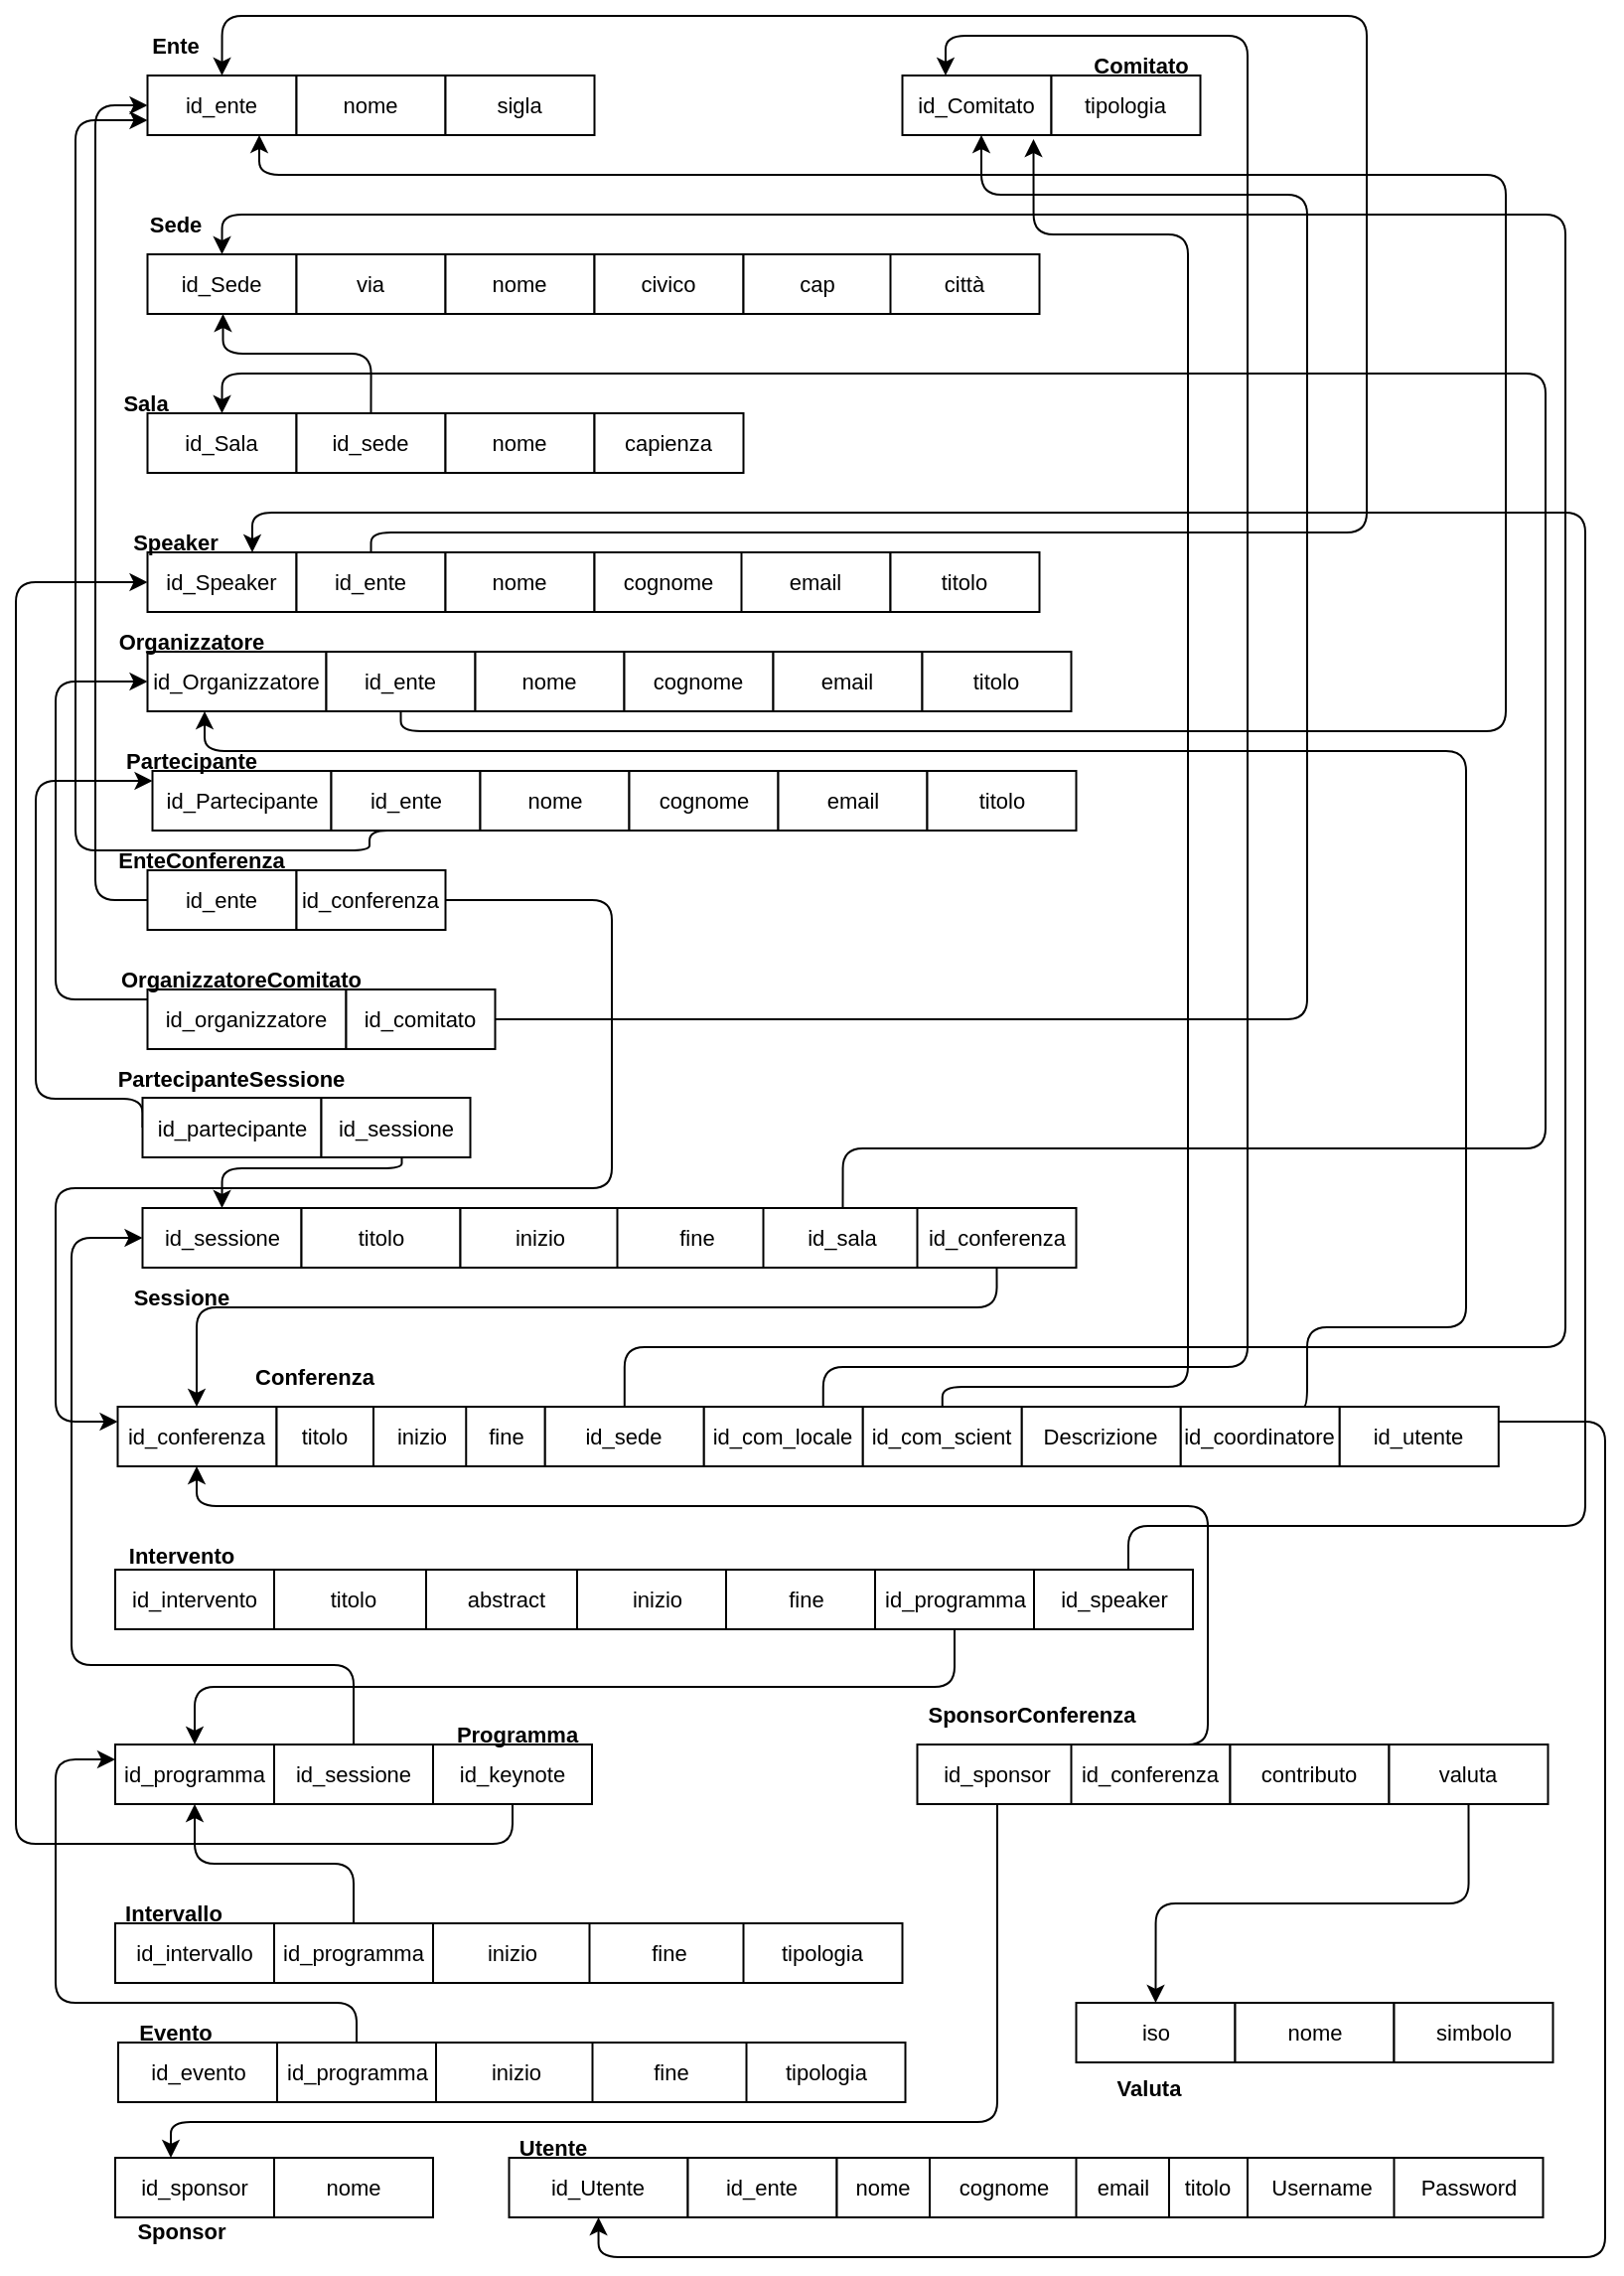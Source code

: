 <mxfile version="21.5.1" type="device">
  <diagram name="Pagina-1" id="kgCCzTty0uymzS41KK8D">
    <mxGraphModel dx="1434" dy="839" grid="1" gridSize="10" guides="1" tooltips="1" connect="1" arrows="1" fold="1" page="1" pageScale="1" pageWidth="827" pageHeight="1169" math="0" shadow="0">
      <root>
        <mxCell id="0" />
        <mxCell id="1" parent="0" />
        <mxCell id="GEkYPQV-Va8UD-Q5qv2L-36" style="edgeStyle=orthogonalEdgeStyle;rounded=1;orthogonalLoop=1;jettySize=auto;html=1;exitX=0;exitY=0.5;exitDx=0;exitDy=0;entryX=0;entryY=0.5;entryDx=0;entryDy=0;fontFamily=Helvetica;fontSize=11;fontColor=default;shadow=0;" parent="1" source="GEkYPQV-Va8UD-Q5qv2L-1" target="GEkYPQV-Va8UD-Q5qv2L-33" edge="1">
          <mxGeometry relative="1" as="geometry">
            <Array as="points">
              <mxPoint x="50" y="455" />
              <mxPoint x="50" y="55" />
            </Array>
          </mxGeometry>
        </mxCell>
        <mxCell id="GEkYPQV-Va8UD-Q5qv2L-1" value="id_ente" style="rounded=0;whiteSpace=wrap;html=1;fontSize=11;aspect=fixed;shadow=0;" parent="1" vertex="1">
          <mxGeometry x="76.25" y="440" width="75" height="30" as="geometry" />
        </mxCell>
        <mxCell id="GEkYPQV-Va8UD-Q5qv2L-133" style="edgeStyle=orthogonalEdgeStyle;rounded=1;orthogonalLoop=1;jettySize=auto;html=1;exitX=1;exitY=0.5;exitDx=0;exitDy=0;entryX=0;entryY=0.25;entryDx=0;entryDy=0;fontFamily=Helvetica;fontSize=11;fontColor=default;shadow=0;" parent="1" source="GEkYPQV-Va8UD-Q5qv2L-2" target="GEkYPQV-Va8UD-Q5qv2L-68" edge="1">
          <mxGeometry relative="1" as="geometry">
            <Array as="points">
              <mxPoint x="310" y="455" />
              <mxPoint x="310" y="600" />
              <mxPoint x="30" y="600" />
              <mxPoint x="30" y="718" />
            </Array>
          </mxGeometry>
        </mxCell>
        <mxCell id="GEkYPQV-Va8UD-Q5qv2L-2" value="id_conferenza" style="rounded=0;whiteSpace=wrap;html=1;fontSize=11;aspect=fixed;shadow=0;" parent="1" vertex="1">
          <mxGeometry x="151.25" y="440" width="75" height="30" as="geometry" />
        </mxCell>
        <mxCell id="GEkYPQV-Va8UD-Q5qv2L-37" style="edgeStyle=orthogonalEdgeStyle;rounded=1;orthogonalLoop=1;jettySize=auto;html=1;entryX=0;entryY=0.5;entryDx=0;entryDy=0;fontFamily=Helvetica;fontSize=11;fontColor=default;shadow=0;" parent="1" source="GEkYPQV-Va8UD-Q5qv2L-3" target="GEkYPQV-Va8UD-Q5qv2L-19" edge="1">
          <mxGeometry relative="1" as="geometry">
            <Array as="points">
              <mxPoint x="30" y="505" />
              <mxPoint x="30" y="345" />
            </Array>
          </mxGeometry>
        </mxCell>
        <mxCell id="GEkYPQV-Va8UD-Q5qv2L-3" value="id_organizzatore" style="whiteSpace=wrap;html=1;fontSize=11;shadow=0;" parent="1" vertex="1">
          <mxGeometry x="76.25" y="500" width="100" height="30" as="geometry" />
        </mxCell>
        <mxCell id="GEkYPQV-Va8UD-Q5qv2L-67" style="edgeStyle=orthogonalEdgeStyle;rounded=1;orthogonalLoop=1;jettySize=auto;html=1;exitX=1;exitY=0.5;exitDx=0;exitDy=0;fontFamily=Helvetica;fontSize=11;fontColor=default;shadow=0;" parent="1" source="GEkYPQV-Va8UD-Q5qv2L-5" target="GEkYPQV-Va8UD-Q5qv2L-64" edge="1">
          <mxGeometry relative="1" as="geometry">
            <Array as="points">
              <mxPoint x="660" y="515" />
              <mxPoint x="660" y="100" />
              <mxPoint x="496" y="100" />
            </Array>
          </mxGeometry>
        </mxCell>
        <mxCell id="GEkYPQV-Va8UD-Q5qv2L-5" value="id_comitato" style="whiteSpace=wrap;html=1;fontSize=11;aspect=fixed;shadow=0;" parent="1" vertex="1">
          <mxGeometry x="176.25" y="500" width="75" height="30" as="geometry" />
        </mxCell>
        <mxCell id="GEkYPQV-Va8UD-Q5qv2L-38" style="edgeStyle=orthogonalEdgeStyle;rounded=1;orthogonalLoop=1;jettySize=auto;html=1;exitX=0;exitY=0.5;exitDx=0;exitDy=0;fontFamily=Helvetica;fontSize=11;fontColor=default;shadow=0;" parent="1" source="GEkYPQV-Va8UD-Q5qv2L-6" target="GEkYPQV-Va8UD-Q5qv2L-26" edge="1">
          <mxGeometry relative="1" as="geometry">
            <Array as="points">
              <mxPoint x="20" y="555" />
              <mxPoint x="20" y="395" />
            </Array>
          </mxGeometry>
        </mxCell>
        <mxCell id="GEkYPQV-Va8UD-Q5qv2L-6" value="id_partecipante" style="rounded=0;whiteSpace=wrap;html=1;fontSize=11;shadow=0;" parent="1" vertex="1">
          <mxGeometry x="73.75" y="554.5" width="90" height="30" as="geometry" />
        </mxCell>
        <mxCell id="GEkYPQV-Va8UD-Q5qv2L-63" style="edgeStyle=orthogonalEdgeStyle;rounded=1;orthogonalLoop=1;jettySize=auto;html=1;exitX=0.5;exitY=1;exitDx=0;exitDy=0;entryX=0.5;entryY=0;entryDx=0;entryDy=0;fontFamily=Helvetica;fontSize=11;fontColor=default;shadow=0;" parent="1" source="GEkYPQV-Va8UD-Q5qv2L-7" target="GEkYPQV-Va8UD-Q5qv2L-40" edge="1">
          <mxGeometry relative="1" as="geometry">
            <Array as="points">
              <mxPoint x="201.25" y="580" />
              <mxPoint x="204.25" y="580" />
              <mxPoint x="204.25" y="590" />
              <mxPoint x="114.25" y="590" />
            </Array>
          </mxGeometry>
        </mxCell>
        <mxCell id="GEkYPQV-Va8UD-Q5qv2L-7" value="id_sessione" style="whiteSpace=wrap;html=1;fontSize=11;aspect=fixed;shadow=0;" parent="1" vertex="1">
          <mxGeometry x="163.75" y="554.5" width="75" height="30" as="geometry" />
        </mxCell>
        <mxCell id="GEkYPQV-Va8UD-Q5qv2L-9" value="id_Sala" style="rounded=0;whiteSpace=wrap;html=1;fontSize=11;aspect=fixed;shadow=0;" parent="1" vertex="1">
          <mxGeometry x="76.25" y="210" width="75" height="30" as="geometry" />
        </mxCell>
        <mxCell id="GEkYPQV-Va8UD-Q5qv2L-53" style="edgeStyle=orthogonalEdgeStyle;rounded=1;orthogonalLoop=1;jettySize=auto;html=1;exitX=0.5;exitY=0;exitDx=0;exitDy=0;fontFamily=Helvetica;fontSize=11;fontColor=default;shadow=0;" parent="1" source="GEkYPQV-Va8UD-Q5qv2L-10" target="GEkYPQV-Va8UD-Q5qv2L-47" edge="1">
          <mxGeometry relative="1" as="geometry">
            <Array as="points">
              <mxPoint x="189.25" y="180" />
              <mxPoint x="114.25" y="180" />
            </Array>
          </mxGeometry>
        </mxCell>
        <mxCell id="GEkYPQV-Va8UD-Q5qv2L-10" value="id_sede" style="rounded=0;whiteSpace=wrap;html=1;fontSize=11;aspect=fixed;shadow=0;" parent="1" vertex="1">
          <mxGeometry x="151.25" y="210" width="75" height="30" as="geometry" />
        </mxCell>
        <mxCell id="GEkYPQV-Va8UD-Q5qv2L-11" value="nome" style="rounded=0;whiteSpace=wrap;html=1;fontSize=11;aspect=fixed;shadow=0;" parent="1" vertex="1">
          <mxGeometry x="226.25" y="210" width="75" height="30" as="geometry" />
        </mxCell>
        <mxCell id="GEkYPQV-Va8UD-Q5qv2L-12" value="capienza" style="rounded=0;whiteSpace=wrap;html=1;fontSize=11;aspect=fixed;shadow=0;" parent="1" vertex="1">
          <mxGeometry x="301.25" y="210" width="75" height="30" as="geometry" />
        </mxCell>
        <mxCell id="GEkYPQV-Va8UD-Q5qv2L-13" value="id_Speaker" style="rounded=0;whiteSpace=wrap;html=1;fontSize=11;aspect=fixed;shadow=0;" parent="1" vertex="1">
          <mxGeometry x="76.25" y="280" width="75" height="30" as="geometry" />
        </mxCell>
        <mxCell id="GEkYPQV-Va8UD-Q5qv2L-94" style="edgeStyle=orthogonalEdgeStyle;rounded=1;orthogonalLoop=1;jettySize=auto;html=1;exitX=0.5;exitY=0;exitDx=0;exitDy=0;entryX=0.5;entryY=0;entryDx=0;entryDy=0;fontFamily=Helvetica;fontSize=11;fontColor=default;shadow=0;" parent="1" source="GEkYPQV-Va8UD-Q5qv2L-14" target="GEkYPQV-Va8UD-Q5qv2L-33" edge="1">
          <mxGeometry relative="1" as="geometry">
            <Array as="points">
              <mxPoint x="189" y="270" />
              <mxPoint x="690" y="270" />
              <mxPoint x="690" y="10" />
              <mxPoint x="114" y="10" />
            </Array>
          </mxGeometry>
        </mxCell>
        <mxCell id="GEkYPQV-Va8UD-Q5qv2L-14" value="id_ente" style="rounded=0;whiteSpace=wrap;html=1;fontSize=11;aspect=fixed;shadow=0;" parent="1" vertex="1">
          <mxGeometry x="151.25" y="280" width="75" height="30" as="geometry" />
        </mxCell>
        <mxCell id="GEkYPQV-Va8UD-Q5qv2L-15" value="nome" style="rounded=0;whiteSpace=wrap;html=1;fontSize=11;aspect=fixed;shadow=0;" parent="1" vertex="1">
          <mxGeometry x="226.25" y="280" width="75" height="30" as="geometry" />
        </mxCell>
        <mxCell id="GEkYPQV-Va8UD-Q5qv2L-16" value="cognome" style="rounded=0;whiteSpace=wrap;html=1;fontSize=11;aspect=fixed;shadow=0;" parent="1" vertex="1">
          <mxGeometry x="301.25" y="280" width="75" height="30" as="geometry" />
        </mxCell>
        <mxCell id="GEkYPQV-Va8UD-Q5qv2L-17" value="email" style="rounded=0;whiteSpace=wrap;html=1;fontSize=11;aspect=fixed;shadow=0;" parent="1" vertex="1">
          <mxGeometry x="375.25" y="280" width="75" height="30" as="geometry" />
        </mxCell>
        <mxCell id="GEkYPQV-Va8UD-Q5qv2L-18" value="titolo" style="rounded=0;whiteSpace=wrap;html=1;fontSize=11;aspect=fixed;shadow=0;" parent="1" vertex="1">
          <mxGeometry x="450.25" y="280" width="75" height="30" as="geometry" />
        </mxCell>
        <mxCell id="GEkYPQV-Va8UD-Q5qv2L-19" value="id_Organizzatore" style="rounded=0;whiteSpace=wrap;html=1;fontSize=11;shadow=0;" parent="1" vertex="1">
          <mxGeometry x="76.25" y="330" width="90" height="30" as="geometry" />
        </mxCell>
        <mxCell id="GEkYPQV-Va8UD-Q5qv2L-95" style="edgeStyle=orthogonalEdgeStyle;rounded=1;orthogonalLoop=1;jettySize=auto;html=1;exitX=0.5;exitY=1;exitDx=0;exitDy=0;entryX=0.75;entryY=1;entryDx=0;entryDy=0;fontFamily=Helvetica;fontSize=11;fontColor=default;shadow=0;" parent="1" source="GEkYPQV-Va8UD-Q5qv2L-20" target="GEkYPQV-Va8UD-Q5qv2L-33" edge="1">
          <mxGeometry relative="1" as="geometry">
            <Array as="points">
              <mxPoint x="204" y="370" />
              <mxPoint x="760" y="370" />
              <mxPoint x="760" y="90" />
              <mxPoint x="133" y="90" />
            </Array>
          </mxGeometry>
        </mxCell>
        <mxCell id="GEkYPQV-Va8UD-Q5qv2L-20" value="id_ente" style="rounded=0;whiteSpace=wrap;html=1;fontSize=11;aspect=fixed;shadow=0;" parent="1" vertex="1">
          <mxGeometry x="166.25" y="330" width="75" height="30" as="geometry" />
        </mxCell>
        <mxCell id="GEkYPQV-Va8UD-Q5qv2L-21" value="nome" style="rounded=0;whiteSpace=wrap;html=1;fontSize=11;aspect=fixed;shadow=0;" parent="1" vertex="1">
          <mxGeometry x="241.25" y="330" width="75" height="30" as="geometry" />
        </mxCell>
        <mxCell id="GEkYPQV-Va8UD-Q5qv2L-22" value="cognome" style="rounded=0;whiteSpace=wrap;html=1;fontSize=11;aspect=fixed;shadow=0;" parent="1" vertex="1">
          <mxGeometry x="316.25" y="330" width="75" height="30" as="geometry" />
        </mxCell>
        <mxCell id="GEkYPQV-Va8UD-Q5qv2L-23" value="email" style="rounded=0;whiteSpace=wrap;html=1;fontSize=11;aspect=fixed;shadow=0;" parent="1" vertex="1">
          <mxGeometry x="391.25" y="330" width="75" height="30" as="geometry" />
        </mxCell>
        <mxCell id="GEkYPQV-Va8UD-Q5qv2L-24" value="titolo" style="rounded=0;whiteSpace=wrap;html=1;fontSize=11;aspect=fixed;shadow=0;" parent="1" vertex="1">
          <mxGeometry x="466.25" y="330" width="75" height="30" as="geometry" />
        </mxCell>
        <mxCell id="GEkYPQV-Va8UD-Q5qv2L-26" value="id_Partecipante" style="rounded=0;whiteSpace=wrap;html=1;fontSize=11;shadow=0;" parent="1" vertex="1">
          <mxGeometry x="78.75" y="390" width="90" height="30" as="geometry" />
        </mxCell>
        <mxCell id="GEkYPQV-Va8UD-Q5qv2L-96" style="edgeStyle=orthogonalEdgeStyle;rounded=1;orthogonalLoop=1;jettySize=auto;html=1;exitX=0.5;exitY=1;exitDx=0;exitDy=0;entryX=0;entryY=0.75;entryDx=0;entryDy=0;fontFamily=Helvetica;fontSize=11;fontColor=default;shadow=0;" parent="1" source="GEkYPQV-Va8UD-Q5qv2L-27" target="GEkYPQV-Va8UD-Q5qv2L-33" edge="1">
          <mxGeometry relative="1" as="geometry">
            <Array as="points">
              <mxPoint x="188" y="420" />
              <mxPoint x="188" y="430" />
              <mxPoint x="40" y="430" />
              <mxPoint x="40" y="63" />
            </Array>
          </mxGeometry>
        </mxCell>
        <mxCell id="GEkYPQV-Va8UD-Q5qv2L-27" value="id_ente" style="rounded=0;whiteSpace=wrap;html=1;fontSize=11;aspect=fixed;shadow=0;" parent="1" vertex="1">
          <mxGeometry x="168.75" y="390" width="75" height="30" as="geometry" />
        </mxCell>
        <mxCell id="GEkYPQV-Va8UD-Q5qv2L-28" value="nome" style="rounded=0;whiteSpace=wrap;html=1;fontSize=11;aspect=fixed;shadow=0;" parent="1" vertex="1">
          <mxGeometry x="243.75" y="390" width="75" height="30" as="geometry" />
        </mxCell>
        <mxCell id="GEkYPQV-Va8UD-Q5qv2L-29" value="cognome" style="rounded=0;whiteSpace=wrap;html=1;fontSize=11;aspect=fixed;shadow=0;" parent="1" vertex="1">
          <mxGeometry x="318.75" y="390" width="75" height="30" as="geometry" />
        </mxCell>
        <mxCell id="GEkYPQV-Va8UD-Q5qv2L-30" value="email" style="rounded=0;whiteSpace=wrap;html=1;fontSize=11;aspect=fixed;shadow=0;" parent="1" vertex="1">
          <mxGeometry x="393.75" y="390" width="75" height="30" as="geometry" />
        </mxCell>
        <mxCell id="GEkYPQV-Va8UD-Q5qv2L-31" value="titolo" style="rounded=0;whiteSpace=wrap;html=1;fontSize=11;aspect=fixed;shadow=0;" parent="1" vertex="1">
          <mxGeometry x="468.75" y="390" width="75" height="30" as="geometry" />
        </mxCell>
        <mxCell id="GEkYPQV-Va8UD-Q5qv2L-33" value="id_ente" style="rounded=0;whiteSpace=wrap;html=1;fontSize=11;aspect=fixed;shadow=0;" parent="1" vertex="1">
          <mxGeometry x="76.25" y="40" width="75" height="30" as="geometry" />
        </mxCell>
        <mxCell id="GEkYPQV-Va8UD-Q5qv2L-34" value="nome" style="rounded=0;whiteSpace=wrap;html=1;fontSize=11;aspect=fixed;shadow=0;" parent="1" vertex="1">
          <mxGeometry x="151.25" y="40" width="75" height="30" as="geometry" />
        </mxCell>
        <mxCell id="GEkYPQV-Va8UD-Q5qv2L-35" value="sigla" style="rounded=0;whiteSpace=wrap;html=1;fontSize=11;aspect=fixed;shadow=0;" parent="1" vertex="1">
          <mxGeometry x="226.25" y="40" width="75" height="30" as="geometry" />
        </mxCell>
        <mxCell id="GEkYPQV-Va8UD-Q5qv2L-40" value="id_sessione" style="rounded=0;whiteSpace=wrap;html=1;strokeColor=default;fontFamily=Helvetica;fontSize=11;fontColor=default;fillColor=default;shadow=0;" parent="1" vertex="1">
          <mxGeometry x="73.75" y="610" width="80" height="30" as="geometry" />
        </mxCell>
        <mxCell id="GEkYPQV-Va8UD-Q5qv2L-41" value="titolo" style="rounded=0;whiteSpace=wrap;html=1;strokeColor=default;fontFamily=Helvetica;fontSize=11;fontColor=default;fillColor=default;shadow=0;" parent="1" vertex="1">
          <mxGeometry x="153.75" y="610" width="80" height="30" as="geometry" />
        </mxCell>
        <mxCell id="GEkYPQV-Va8UD-Q5qv2L-42" value="inizio" style="rounded=0;whiteSpace=wrap;html=1;strokeColor=default;fontFamily=Helvetica;fontSize=11;fontColor=default;fillColor=default;shadow=0;" parent="1" vertex="1">
          <mxGeometry x="233.75" y="610" width="80" height="30" as="geometry" />
        </mxCell>
        <mxCell id="GEkYPQV-Va8UD-Q5qv2L-43" value="fine" style="rounded=0;whiteSpace=wrap;html=1;strokeColor=default;fontFamily=Helvetica;fontSize=11;fontColor=default;fillColor=default;shadow=0;" parent="1" vertex="1">
          <mxGeometry x="312.75" y="610" width="80" height="30" as="geometry" />
        </mxCell>
        <mxCell id="GEkYPQV-Va8UD-Q5qv2L-45" style="edgeStyle=orthogonalEdgeStyle;rounded=1;orthogonalLoop=1;jettySize=auto;html=1;exitX=0.5;exitY=0;exitDx=0;exitDy=0;entryX=0.5;entryY=0;entryDx=0;entryDy=0;fontFamily=Helvetica;fontSize=11;fontColor=default;shadow=0;" parent="1" source="GEkYPQV-Va8UD-Q5qv2L-44" target="GEkYPQV-Va8UD-Q5qv2L-9" edge="1">
          <mxGeometry relative="1" as="geometry">
            <Array as="points">
              <mxPoint x="426" y="580" />
              <mxPoint x="780" y="580" />
              <mxPoint x="780" y="190" />
              <mxPoint x="114" y="190" />
            </Array>
          </mxGeometry>
        </mxCell>
        <mxCell id="GEkYPQV-Va8UD-Q5qv2L-44" value="id_sala" style="rounded=0;whiteSpace=wrap;html=1;strokeColor=default;fontFamily=Helvetica;fontSize=11;fontColor=default;fillColor=default;shadow=0;" parent="1" vertex="1">
          <mxGeometry x="386.25" y="610" width="80" height="30" as="geometry" />
        </mxCell>
        <mxCell id="GEkYPQV-Va8UD-Q5qv2L-75" style="edgeStyle=orthogonalEdgeStyle;rounded=1;orthogonalLoop=1;jettySize=auto;html=1;exitX=0.5;exitY=1;exitDx=0;exitDy=0;fontFamily=Helvetica;fontSize=11;fontColor=default;shadow=0;" parent="1" source="GEkYPQV-Va8UD-Q5qv2L-46" target="GEkYPQV-Va8UD-Q5qv2L-68" edge="1">
          <mxGeometry relative="1" as="geometry">
            <Array as="points">
              <mxPoint x="504" y="660" />
              <mxPoint x="101" y="660" />
            </Array>
          </mxGeometry>
        </mxCell>
        <mxCell id="GEkYPQV-Va8UD-Q5qv2L-46" value="id_conferenza" style="rounded=0;whiteSpace=wrap;html=1;strokeColor=default;fontFamily=Helvetica;fontSize=11;fontColor=default;fillColor=default;shadow=0;" parent="1" vertex="1">
          <mxGeometry x="463.75" y="610" width="80" height="30" as="geometry" />
        </mxCell>
        <mxCell id="GEkYPQV-Va8UD-Q5qv2L-47" value="id_Sede" style="rounded=0;whiteSpace=wrap;html=1;fontSize=11;aspect=fixed;shadow=0;" parent="1" vertex="1">
          <mxGeometry x="76.25" y="130" width="75" height="30" as="geometry" />
        </mxCell>
        <mxCell id="GEkYPQV-Va8UD-Q5qv2L-48" value="via" style="rounded=0;whiteSpace=wrap;html=1;fontSize=11;aspect=fixed;shadow=0;" parent="1" vertex="1">
          <mxGeometry x="151.25" y="130" width="75" height="30" as="geometry" />
        </mxCell>
        <mxCell id="GEkYPQV-Va8UD-Q5qv2L-49" value="nome" style="rounded=0;whiteSpace=wrap;html=1;fontSize=11;aspect=fixed;shadow=0;" parent="1" vertex="1">
          <mxGeometry x="226.25" y="130" width="75" height="30" as="geometry" />
        </mxCell>
        <mxCell id="GEkYPQV-Va8UD-Q5qv2L-50" value="civico" style="rounded=0;whiteSpace=wrap;html=1;fontSize=11;aspect=fixed;shadow=0;" parent="1" vertex="1">
          <mxGeometry x="301.25" y="130" width="75" height="30" as="geometry" />
        </mxCell>
        <mxCell id="GEkYPQV-Va8UD-Q5qv2L-51" value="cap" style="rounded=0;whiteSpace=wrap;html=1;fontSize=11;aspect=fixed;shadow=0;" parent="1" vertex="1">
          <mxGeometry x="376.25" y="130" width="75" height="30" as="geometry" />
        </mxCell>
        <mxCell id="GEkYPQV-Va8UD-Q5qv2L-52" value="città" style="rounded=0;whiteSpace=wrap;html=1;fontSize=11;aspect=fixed;shadow=0;" parent="1" vertex="1">
          <mxGeometry x="450.25" y="130" width="75" height="30" as="geometry" />
        </mxCell>
        <mxCell id="GEkYPQV-Va8UD-Q5qv2L-54" value="Ente" style="text;html=1;align=center;verticalAlign=middle;resizable=0;points=[];autosize=1;strokeColor=none;fillColor=none;fontSize=11;fontFamily=Helvetica;fontColor=default;fontStyle=1;shadow=0;" parent="1" vertex="1">
          <mxGeometry x="65" y="10" width="50" height="30" as="geometry" />
        </mxCell>
        <mxCell id="GEkYPQV-Va8UD-Q5qv2L-55" value="Sede" style="text;html=1;align=center;verticalAlign=middle;resizable=0;points=[];autosize=1;strokeColor=none;fillColor=none;fontSize=11;fontFamily=Helvetica;fontColor=default;fontStyle=1;shadow=0;" parent="1" vertex="1">
          <mxGeometry x="65" y="100" width="50" height="30" as="geometry" />
        </mxCell>
        <mxCell id="GEkYPQV-Va8UD-Q5qv2L-56" value="Sala" style="text;html=1;align=center;verticalAlign=middle;resizable=0;points=[];autosize=1;strokeColor=none;fillColor=none;fontSize=11;fontFamily=Helvetica;fontColor=default;fontStyle=1;shadow=0;" parent="1" vertex="1">
          <mxGeometry x="50" y="190" width="50" height="30" as="geometry" />
        </mxCell>
        <mxCell id="GEkYPQV-Va8UD-Q5qv2L-57" value="Speaker" style="text;html=1;align=center;verticalAlign=middle;resizable=0;points=[];autosize=1;strokeColor=none;fillColor=none;fontSize=11;fontFamily=Helvetica;fontColor=default;fontStyle=1;shadow=0;" parent="1" vertex="1">
          <mxGeometry x="55" y="260" width="70" height="30" as="geometry" />
        </mxCell>
        <mxCell id="GEkYPQV-Va8UD-Q5qv2L-58" value="Organizzatore" style="text;html=1;align=center;verticalAlign=middle;resizable=0;points=[];autosize=1;strokeColor=none;fillColor=none;fontSize=11;fontFamily=Helvetica;fontColor=default;fontStyle=1;shadow=0;" parent="1" vertex="1">
          <mxGeometry x="47.5" y="310" width="100" height="30" as="geometry" />
        </mxCell>
        <mxCell id="GEkYPQV-Va8UD-Q5qv2L-59" value="Partecipante" style="text;html=1;align=center;verticalAlign=middle;resizable=0;points=[];autosize=1;strokeColor=none;fillColor=none;fontSize=11;fontFamily=Helvetica;fontColor=default;fontStyle=1;shadow=0;" parent="1" vertex="1">
          <mxGeometry x="52.5" y="370" width="90" height="30" as="geometry" />
        </mxCell>
        <mxCell id="GEkYPQV-Va8UD-Q5qv2L-60" value="EnteConferenza" style="text;html=1;align=center;verticalAlign=middle;resizable=0;points=[];autosize=1;strokeColor=none;fillColor=none;fontSize=11;fontFamily=Helvetica;fontColor=default;fontStyle=1;shadow=0;" parent="1" vertex="1">
          <mxGeometry x="47.5" y="420" width="110" height="30" as="geometry" />
        </mxCell>
        <mxCell id="GEkYPQV-Va8UD-Q5qv2L-61" value="OrganizzatoreComitato" style="text;html=1;align=center;verticalAlign=middle;resizable=0;points=[];autosize=1;strokeColor=none;fillColor=none;fontSize=11;fontFamily=Helvetica;fontColor=default;fontStyle=1;shadow=0;" parent="1" vertex="1">
          <mxGeometry x="52.5" y="480" width="140" height="30" as="geometry" />
        </mxCell>
        <mxCell id="GEkYPQV-Va8UD-Q5qv2L-62" value="PartecipanteSessione" style="text;html=1;align=center;verticalAlign=middle;resizable=0;points=[];autosize=1;strokeColor=none;fillColor=none;fontSize=11;fontFamily=Helvetica;fontColor=default;fontStyle=1;shadow=0;" parent="1" vertex="1">
          <mxGeometry x="47.5" y="530" width="140" height="30" as="geometry" />
        </mxCell>
        <mxCell id="GEkYPQV-Va8UD-Q5qv2L-64" value="id_Comitato" style="rounded=0;whiteSpace=wrap;html=1;fontSize=11;aspect=fixed;shadow=0;" parent="1" vertex="1">
          <mxGeometry x="456.25" y="40" width="75" height="30" as="geometry" />
        </mxCell>
        <mxCell id="GEkYPQV-Va8UD-Q5qv2L-65" value="tipologia" style="rounded=0;whiteSpace=wrap;html=1;fontSize=11;aspect=fixed;shadow=0;" parent="1" vertex="1">
          <mxGeometry x="531.25" y="40" width="75" height="30" as="geometry" />
        </mxCell>
        <mxCell id="GEkYPQV-Va8UD-Q5qv2L-66" value="Comitato" style="text;html=1;align=center;verticalAlign=middle;resizable=0;points=[];autosize=1;strokeColor=none;fillColor=none;fontSize=11;fontFamily=Helvetica;fontColor=default;fontStyle=1;shadow=0;" parent="1" vertex="1">
          <mxGeometry x="541.25" y="20" width="70" height="30" as="geometry" />
        </mxCell>
        <mxCell id="GEkYPQV-Va8UD-Q5qv2L-68" value="id_conferenza" style="rounded=0;whiteSpace=wrap;html=1;strokeColor=default;fontFamily=Helvetica;fontSize=11;fontColor=default;fillColor=default;shadow=0;" parent="1" vertex="1">
          <mxGeometry x="61.25" y="710" width="80" height="30" as="geometry" />
        </mxCell>
        <mxCell id="GEkYPQV-Va8UD-Q5qv2L-69" value="titolo" style="rounded=0;whiteSpace=wrap;html=1;strokeColor=default;fontFamily=Helvetica;fontSize=11;fontColor=default;fillColor=default;shadow=0;" parent="1" vertex="1">
          <mxGeometry x="141.25" y="710" width="48.75" height="30" as="geometry" />
        </mxCell>
        <mxCell id="GEkYPQV-Va8UD-Q5qv2L-70" value="inizio" style="rounded=0;whiteSpace=wrap;html=1;strokeColor=default;fontFamily=Helvetica;fontSize=11;fontColor=default;fillColor=default;shadow=0;" parent="1" vertex="1">
          <mxGeometry x="190" y="710" width="48.75" height="30" as="geometry" />
        </mxCell>
        <mxCell id="GEkYPQV-Va8UD-Q5qv2L-71" value="fine" style="rounded=0;whiteSpace=wrap;html=1;strokeColor=default;fontFamily=Helvetica;fontSize=11;fontColor=default;fillColor=default;shadow=0;" parent="1" vertex="1">
          <mxGeometry x="236.63" y="710" width="39.75" height="30" as="geometry" />
        </mxCell>
        <mxCell id="GEkYPQV-Va8UD-Q5qv2L-76" style="edgeStyle=orthogonalEdgeStyle;orthogonalLoop=1;jettySize=auto;html=1;exitX=0.5;exitY=1;exitDx=0;exitDy=0;entryX=0.5;entryY=0;entryDx=0;entryDy=0;fontFamily=Helvetica;fontSize=11;fontColor=default;shadow=0;rounded=1;" parent="1" source="GEkYPQV-Va8UD-Q5qv2L-72" target="GEkYPQV-Va8UD-Q5qv2L-47" edge="1">
          <mxGeometry relative="1" as="geometry">
            <Array as="points">
              <mxPoint x="316" y="680" />
              <mxPoint x="790" y="680" />
              <mxPoint x="790" y="110" />
              <mxPoint x="114" y="110" />
            </Array>
          </mxGeometry>
        </mxCell>
        <mxCell id="GEkYPQV-Va8UD-Q5qv2L-72" value="id_sede" style="rounded=0;whiteSpace=wrap;html=1;strokeColor=default;fontFamily=Helvetica;fontSize=11;fontColor=default;fillColor=default;shadow=0;" parent="1" vertex="1">
          <mxGeometry x="276.38" y="710" width="80" height="30" as="geometry" />
        </mxCell>
        <mxCell id="GEkYPQV-Va8UD-Q5qv2L-79" style="edgeStyle=orthogonalEdgeStyle;rounded=1;orthogonalLoop=1;jettySize=auto;html=1;exitX=0.75;exitY=0;exitDx=0;exitDy=0;fontFamily=Helvetica;fontSize=11;fontColor=default;shadow=0;" parent="1" source="GEkYPQV-Va8UD-Q5qv2L-73" target="GEkYPQV-Va8UD-Q5qv2L-64" edge="1">
          <mxGeometry relative="1" as="geometry">
            <Array as="points">
              <mxPoint x="416" y="690" />
              <mxPoint x="630" y="690" />
              <mxPoint x="630" y="20" />
              <mxPoint x="478" y="20" />
            </Array>
          </mxGeometry>
        </mxCell>
        <mxCell id="GEkYPQV-Va8UD-Q5qv2L-73" value="id_com_locale" style="rounded=0;whiteSpace=wrap;html=1;strokeColor=default;fontFamily=Helvetica;fontSize=11;fontColor=default;fillColor=default;shadow=0;" parent="1" vertex="1">
          <mxGeometry x="356.38" y="710" width="80" height="30" as="geometry" />
        </mxCell>
        <mxCell id="GEkYPQV-Va8UD-Q5qv2L-77" style="edgeStyle=orthogonalEdgeStyle;rounded=1;orthogonalLoop=1;jettySize=auto;html=1;exitX=0.5;exitY=0;exitDx=0;exitDy=0;entryX=0.88;entryY=1.067;entryDx=0;entryDy=0;entryPerimeter=0;fontFamily=Helvetica;fontSize=11;fontColor=default;shadow=0;" parent="1" source="GEkYPQV-Va8UD-Q5qv2L-74" target="GEkYPQV-Va8UD-Q5qv2L-64" edge="1">
          <mxGeometry relative="1" as="geometry">
            <Array as="points">
              <mxPoint x="476" y="700" />
              <mxPoint x="600" y="700" />
              <mxPoint x="600" y="120" />
              <mxPoint x="522" y="120" />
            </Array>
          </mxGeometry>
        </mxCell>
        <mxCell id="GEkYPQV-Va8UD-Q5qv2L-74" value="id_com_scient" style="rounded=0;whiteSpace=wrap;html=1;strokeColor=default;fontFamily=Helvetica;fontSize=11;fontColor=default;fillColor=default;shadow=0;" parent="1" vertex="1">
          <mxGeometry x="436.38" y="710" width="80" height="30" as="geometry" />
        </mxCell>
        <mxCell id="GEkYPQV-Va8UD-Q5qv2L-80" value="Descrizione" style="rounded=0;whiteSpace=wrap;html=1;strokeColor=default;fontFamily=Helvetica;fontSize=11;fontColor=default;fillColor=default;shadow=0;" parent="1" vertex="1">
          <mxGeometry x="516.38" y="710" width="80" height="30" as="geometry" />
        </mxCell>
        <mxCell id="GEkYPQV-Va8UD-Q5qv2L-83" value="Conferenza" style="text;html=1;align=center;verticalAlign=middle;resizable=0;points=[];autosize=1;strokeColor=none;fillColor=none;fontSize=11;fontFamily=Helvetica;fontColor=default;fontStyle=1;shadow=0;" parent="1" vertex="1">
          <mxGeometry x="120.25" y="680" width="80" height="30" as="geometry" />
        </mxCell>
        <mxCell id="GEkYPQV-Va8UD-Q5qv2L-84" value="Sessione" style="text;html=1;align=center;verticalAlign=middle;resizable=0;points=[];autosize=1;strokeColor=none;fillColor=none;fontSize=11;fontFamily=Helvetica;fontColor=default;fontStyle=1;shadow=0;" parent="1" vertex="1">
          <mxGeometry x="57.5" y="640" width="70" height="30" as="geometry" />
        </mxCell>
        <mxCell id="GEkYPQV-Va8UD-Q5qv2L-85" value="id_intervento" style="rounded=0;whiteSpace=wrap;html=1;strokeColor=default;fontFamily=Helvetica;fontSize=11;fontColor=default;fillColor=default;shadow=0;" parent="1" vertex="1">
          <mxGeometry x="60" y="792" width="80" height="30" as="geometry" />
        </mxCell>
        <mxCell id="GEkYPQV-Va8UD-Q5qv2L-86" value="titolo" style="rounded=0;whiteSpace=wrap;html=1;strokeColor=default;fontFamily=Helvetica;fontSize=11;fontColor=default;fillColor=default;shadow=0;" parent="1" vertex="1">
          <mxGeometry x="140" y="792" width="80" height="30" as="geometry" />
        </mxCell>
        <mxCell id="GEkYPQV-Va8UD-Q5qv2L-87" value="abstract" style="rounded=0;whiteSpace=wrap;html=1;strokeColor=default;fontFamily=Helvetica;fontSize=11;fontColor=default;fillColor=default;shadow=0;" parent="1" vertex="1">
          <mxGeometry x="216.5" y="792" width="80" height="30" as="geometry" />
        </mxCell>
        <mxCell id="GEkYPQV-Va8UD-Q5qv2L-88" value="inizio" style="rounded=0;whiteSpace=wrap;html=1;strokeColor=default;fontFamily=Helvetica;fontSize=11;fontColor=default;fillColor=default;shadow=0;" parent="1" vertex="1">
          <mxGeometry x="292.5" y="792" width="80" height="30" as="geometry" />
        </mxCell>
        <mxCell id="GEkYPQV-Va8UD-Q5qv2L-89" value="fine" style="rounded=0;whiteSpace=wrap;html=1;strokeColor=default;fontFamily=Helvetica;fontSize=11;fontColor=default;fillColor=default;shadow=0;" parent="1" vertex="1">
          <mxGeometry x="367.5" y="792" width="80" height="30" as="geometry" />
        </mxCell>
        <mxCell id="GEkYPQV-Va8UD-Q5qv2L-108" style="edgeStyle=orthogonalEdgeStyle;rounded=1;orthogonalLoop=1;jettySize=auto;html=1;exitX=0.5;exitY=1;exitDx=0;exitDy=0;fontFamily=Helvetica;fontSize=11;fontColor=default;shadow=0;" parent="1" source="GEkYPQV-Va8UD-Q5qv2L-90" target="GEkYPQV-Va8UD-Q5qv2L-100" edge="1">
          <mxGeometry relative="1" as="geometry" />
        </mxCell>
        <mxCell id="GEkYPQV-Va8UD-Q5qv2L-90" value="id_programma" style="rounded=0;whiteSpace=wrap;html=1;strokeColor=default;fontFamily=Helvetica;fontSize=11;fontColor=default;fillColor=default;shadow=0;" parent="1" vertex="1">
          <mxGeometry x="442.5" y="792" width="80" height="30" as="geometry" />
        </mxCell>
        <mxCell id="GEkYPQV-Va8UD-Q5qv2L-93" style="edgeStyle=orthogonalEdgeStyle;orthogonalLoop=1;jettySize=auto;html=1;exitX=1;exitY=0.5;exitDx=0;exitDy=0;fontFamily=Helvetica;fontSize=11;fontColor=default;shadow=0;rounded=1;" parent="1" source="GEkYPQV-Va8UD-Q5qv2L-91" target="GEkYPQV-Va8UD-Q5qv2L-13" edge="1">
          <mxGeometry relative="1" as="geometry">
            <Array as="points">
              <mxPoint x="570" y="807" />
              <mxPoint x="570" y="770" />
              <mxPoint x="800" y="770" />
              <mxPoint x="800" y="260" />
              <mxPoint x="129" y="260" />
            </Array>
          </mxGeometry>
        </mxCell>
        <mxCell id="GEkYPQV-Va8UD-Q5qv2L-91" value="id_speaker" style="rounded=0;whiteSpace=wrap;html=1;strokeColor=default;fontFamily=Helvetica;fontSize=11;fontColor=default;fillColor=default;shadow=0;" parent="1" vertex="1">
          <mxGeometry x="522.5" y="792" width="80" height="30" as="geometry" />
        </mxCell>
        <mxCell id="GEkYPQV-Va8UD-Q5qv2L-92" value="Intervento" style="text;html=1;align=center;verticalAlign=middle;resizable=0;points=[];autosize=1;strokeColor=none;fillColor=none;fontSize=11;fontFamily=Helvetica;fontColor=default;fontStyle=1;shadow=0;" parent="1" vertex="1">
          <mxGeometry x="52.5" y="770" width="80" height="30" as="geometry" />
        </mxCell>
        <mxCell id="GEkYPQV-Va8UD-Q5qv2L-98" style="edgeStyle=orthogonalEdgeStyle;rounded=1;orthogonalLoop=1;jettySize=auto;html=1;exitX=0.75;exitY=0;exitDx=0;exitDy=0;fontFamily=Helvetica;fontSize=11;fontColor=default;shadow=0;" parent="1" source="GEkYPQV-Va8UD-Q5qv2L-97" target="GEkYPQV-Va8UD-Q5qv2L-19" edge="1">
          <mxGeometry relative="1" as="geometry">
            <Array as="points">
              <mxPoint x="660" y="710" />
              <mxPoint x="660" y="670" />
              <mxPoint x="740" y="670" />
              <mxPoint x="740" y="380" />
              <mxPoint x="105" y="380" />
            </Array>
          </mxGeometry>
        </mxCell>
        <mxCell id="GEkYPQV-Va8UD-Q5qv2L-97" value="id_coordinatore" style="rounded=0;whiteSpace=wrap;html=1;strokeColor=default;fontFamily=Helvetica;fontSize=11;fontColor=default;fillColor=default;shadow=0;" parent="1" vertex="1">
          <mxGeometry x="596.38" y="710" width="80" height="30" as="geometry" />
        </mxCell>
        <mxCell id="GEkYPQV-Va8UD-Q5qv2L-100" value="id_programma" style="rounded=0;whiteSpace=wrap;html=1;strokeColor=default;fontFamily=Helvetica;fontSize=11;fontColor=default;fillColor=default;shadow=0;" parent="1" vertex="1">
          <mxGeometry x="60" y="880" width="80" height="30" as="geometry" />
        </mxCell>
        <mxCell id="GEkYPQV-Va8UD-Q5qv2L-105" style="edgeStyle=orthogonalEdgeStyle;rounded=1;orthogonalLoop=1;jettySize=auto;html=1;exitX=0.5;exitY=0;exitDx=0;exitDy=0;entryX=0;entryY=0.5;entryDx=0;entryDy=0;fontFamily=Helvetica;fontSize=11;fontColor=default;shadow=0;" parent="1" source="GEkYPQV-Va8UD-Q5qv2L-101" target="GEkYPQV-Va8UD-Q5qv2L-40" edge="1">
          <mxGeometry relative="1" as="geometry">
            <Array as="points">
              <mxPoint x="180" y="840" />
              <mxPoint x="38" y="840" />
              <mxPoint x="38" y="625" />
            </Array>
          </mxGeometry>
        </mxCell>
        <mxCell id="GEkYPQV-Va8UD-Q5qv2L-101" value="id_sessione" style="rounded=0;whiteSpace=wrap;html=1;strokeColor=default;fontFamily=Helvetica;fontSize=11;fontColor=default;fillColor=default;shadow=0;" parent="1" vertex="1">
          <mxGeometry x="140" y="880" width="80" height="30" as="geometry" />
        </mxCell>
        <mxCell id="GEkYPQV-Va8UD-Q5qv2L-106" style="edgeStyle=orthogonalEdgeStyle;rounded=1;orthogonalLoop=1;jettySize=auto;html=1;exitX=0.5;exitY=1;exitDx=0;exitDy=0;entryX=0;entryY=0.5;entryDx=0;entryDy=0;fontFamily=Helvetica;fontSize=11;fontColor=default;shadow=0;" parent="1" source="GEkYPQV-Va8UD-Q5qv2L-102" target="GEkYPQV-Va8UD-Q5qv2L-13" edge="1">
          <mxGeometry relative="1" as="geometry">
            <Array as="points">
              <mxPoint x="260" y="930" />
              <mxPoint x="10" y="930" />
              <mxPoint x="10" y="295" />
            </Array>
          </mxGeometry>
        </mxCell>
        <mxCell id="GEkYPQV-Va8UD-Q5qv2L-102" value="id_keynote" style="rounded=0;whiteSpace=wrap;html=1;strokeColor=default;fontFamily=Helvetica;fontSize=11;fontColor=default;fillColor=default;shadow=0;" parent="1" vertex="1">
          <mxGeometry x="220" y="880" width="80" height="30" as="geometry" />
        </mxCell>
        <mxCell id="GEkYPQV-Va8UD-Q5qv2L-103" value="Programma" style="text;html=1;align=center;verticalAlign=middle;resizable=0;points=[];autosize=1;strokeColor=none;fillColor=none;fontSize=11;fontFamily=Helvetica;fontColor=default;fontStyle=1;shadow=0;" parent="1" vertex="1">
          <mxGeometry x="221.5" y="860" width="80" height="30" as="geometry" />
        </mxCell>
        <mxCell id="GEkYPQV-Va8UD-Q5qv2L-109" value="id_intervallo" style="rounded=0;whiteSpace=wrap;html=1;strokeColor=default;fontFamily=Helvetica;fontSize=11;fontColor=default;fillColor=default;shadow=0;" parent="1" vertex="1">
          <mxGeometry x="60" y="970" width="80" height="30" as="geometry" />
        </mxCell>
        <mxCell id="GEkYPQV-Va8UD-Q5qv2L-121" style="edgeStyle=orthogonalEdgeStyle;rounded=1;orthogonalLoop=1;jettySize=auto;html=1;exitX=0.5;exitY=0;exitDx=0;exitDy=0;fontFamily=Helvetica;fontSize=11;fontColor=default;shadow=0;" parent="1" source="GEkYPQV-Va8UD-Q5qv2L-110" target="GEkYPQV-Va8UD-Q5qv2L-100" edge="1">
          <mxGeometry relative="1" as="geometry" />
        </mxCell>
        <mxCell id="GEkYPQV-Va8UD-Q5qv2L-110" value="id_programma" style="rounded=0;whiteSpace=wrap;html=1;strokeColor=default;fontFamily=Helvetica;fontSize=11;fontColor=default;fillColor=default;shadow=0;" parent="1" vertex="1">
          <mxGeometry x="140" y="970" width="80" height="30" as="geometry" />
        </mxCell>
        <mxCell id="GEkYPQV-Va8UD-Q5qv2L-111" value="inizio" style="rounded=0;whiteSpace=wrap;html=1;strokeColor=default;fontFamily=Helvetica;fontSize=11;fontColor=default;fillColor=default;shadow=0;" parent="1" vertex="1">
          <mxGeometry x="220" y="970" width="80" height="30" as="geometry" />
        </mxCell>
        <mxCell id="GEkYPQV-Va8UD-Q5qv2L-112" value="fine" style="rounded=0;whiteSpace=wrap;html=1;strokeColor=default;fontFamily=Helvetica;fontSize=11;fontColor=default;fillColor=default;shadow=0;" parent="1" vertex="1">
          <mxGeometry x="298.75" y="970" width="80" height="30" as="geometry" />
        </mxCell>
        <mxCell id="GEkYPQV-Va8UD-Q5qv2L-113" value="tipologia" style="rounded=0;whiteSpace=wrap;html=1;strokeColor=default;fontFamily=Helvetica;fontSize=11;fontColor=default;fillColor=default;shadow=0;" parent="1" vertex="1">
          <mxGeometry x="376.25" y="970" width="80" height="30" as="geometry" />
        </mxCell>
        <mxCell id="GEkYPQV-Va8UD-Q5qv2L-114" value="Intervallo" style="text;html=1;align=center;verticalAlign=middle;resizable=0;points=[];autosize=1;strokeColor=none;fillColor=none;fontSize=11;fontFamily=Helvetica;fontColor=default;fontStyle=1;shadow=0;" parent="1" vertex="1">
          <mxGeometry x="53.75" y="950" width="70" height="30" as="geometry" />
        </mxCell>
        <mxCell id="GEkYPQV-Va8UD-Q5qv2L-115" value="id_evento" style="rounded=0;whiteSpace=wrap;html=1;strokeColor=default;fontFamily=Helvetica;fontSize=11;fontColor=default;fillColor=default;shadow=0;" parent="1" vertex="1">
          <mxGeometry x="61.5" y="1030" width="80" height="30" as="geometry" />
        </mxCell>
        <mxCell id="GEkYPQV-Va8UD-Q5qv2L-122" style="edgeStyle=orthogonalEdgeStyle;rounded=1;orthogonalLoop=1;jettySize=auto;html=1;exitX=0.5;exitY=0;exitDx=0;exitDy=0;entryX=0;entryY=0.25;entryDx=0;entryDy=0;fontFamily=Helvetica;fontSize=11;fontColor=default;shadow=0;" parent="1" source="GEkYPQV-Va8UD-Q5qv2L-116" target="GEkYPQV-Va8UD-Q5qv2L-100" edge="1">
          <mxGeometry relative="1" as="geometry">
            <Array as="points">
              <mxPoint x="182" y="1010" />
              <mxPoint x="30" y="1010" />
              <mxPoint x="30" y="888" />
            </Array>
          </mxGeometry>
        </mxCell>
        <mxCell id="GEkYPQV-Va8UD-Q5qv2L-116" value="id_programma" style="rounded=0;whiteSpace=wrap;html=1;strokeColor=default;fontFamily=Helvetica;fontSize=11;fontColor=default;fillColor=default;shadow=0;" parent="1" vertex="1">
          <mxGeometry x="141.5" y="1030" width="80" height="30" as="geometry" />
        </mxCell>
        <mxCell id="GEkYPQV-Va8UD-Q5qv2L-117" value="inizio" style="rounded=0;whiteSpace=wrap;html=1;strokeColor=default;fontFamily=Helvetica;fontSize=11;fontColor=default;fillColor=default;shadow=0;" parent="1" vertex="1">
          <mxGeometry x="221.5" y="1030" width="80" height="30" as="geometry" />
        </mxCell>
        <mxCell id="GEkYPQV-Va8UD-Q5qv2L-118" value="fine" style="rounded=0;whiteSpace=wrap;html=1;strokeColor=default;fontFamily=Helvetica;fontSize=11;fontColor=default;fillColor=default;shadow=0;" parent="1" vertex="1">
          <mxGeometry x="300.25" y="1030" width="80" height="30" as="geometry" />
        </mxCell>
        <mxCell id="GEkYPQV-Va8UD-Q5qv2L-119" value="tipologia" style="rounded=0;whiteSpace=wrap;html=1;strokeColor=default;fontFamily=Helvetica;fontSize=11;fontColor=default;fillColor=default;shadow=0;" parent="1" vertex="1">
          <mxGeometry x="377.75" y="1030" width="80" height="30" as="geometry" />
        </mxCell>
        <mxCell id="GEkYPQV-Va8UD-Q5qv2L-120" value="Evento" style="text;html=1;align=center;verticalAlign=middle;resizable=0;points=[];autosize=1;strokeColor=none;fillColor=none;fontSize=11;fontFamily=Helvetica;fontColor=default;fontStyle=1;shadow=0;" parent="1" vertex="1">
          <mxGeometry x="60.25" y="1010" width="60" height="30" as="geometry" />
        </mxCell>
        <mxCell id="GEkYPQV-Va8UD-Q5qv2L-131" style="edgeStyle=orthogonalEdgeStyle;rounded=1;orthogonalLoop=1;jettySize=auto;html=1;exitX=0;exitY=0.5;exitDx=0;exitDy=0;fontFamily=Helvetica;fontSize=11;fontColor=default;shadow=0;" parent="1" source="GEkYPQV-Va8UD-Q5qv2L-123" target="GEkYPQV-Va8UD-Q5qv2L-127" edge="1">
          <mxGeometry relative="1" as="geometry">
            <Array as="points">
              <mxPoint x="504" y="895" />
              <mxPoint x="504" y="1070" />
              <mxPoint x="88" y="1070" />
            </Array>
          </mxGeometry>
        </mxCell>
        <mxCell id="GEkYPQV-Va8UD-Q5qv2L-123" value="id_sponsor" style="rounded=0;whiteSpace=wrap;html=1;strokeColor=default;fontFamily=Helvetica;fontSize=11;fontColor=default;fillColor=default;shadow=0;" parent="1" vertex="1">
          <mxGeometry x="463.75" y="880" width="80" height="30" as="geometry" />
        </mxCell>
        <mxCell id="GEkYPQV-Va8UD-Q5qv2L-132" style="edgeStyle=orthogonalEdgeStyle;rounded=1;orthogonalLoop=1;jettySize=auto;html=1;exitX=0.5;exitY=0;exitDx=0;exitDy=0;fontFamily=Helvetica;fontSize=11;fontColor=default;shadow=0;" parent="1" source="GEkYPQV-Va8UD-Q5qv2L-124" target="GEkYPQV-Va8UD-Q5qv2L-68" edge="1">
          <mxGeometry relative="1" as="geometry">
            <Array as="points">
              <mxPoint x="610" y="880" />
              <mxPoint x="610" y="760" />
              <mxPoint x="101" y="760" />
            </Array>
          </mxGeometry>
        </mxCell>
        <mxCell id="GEkYPQV-Va8UD-Q5qv2L-124" value="id_conferenza" style="rounded=0;whiteSpace=wrap;html=1;strokeColor=default;fontFamily=Helvetica;fontSize=11;fontColor=default;fillColor=default;shadow=0;" parent="1" vertex="1">
          <mxGeometry x="541.25" y="880" width="80" height="30" as="geometry" />
        </mxCell>
        <mxCell id="GEkYPQV-Va8UD-Q5qv2L-125" value="contributo" style="rounded=0;whiteSpace=wrap;html=1;strokeColor=default;fontFamily=Helvetica;fontSize=11;fontColor=default;fillColor=default;shadow=0;" parent="1" vertex="1">
          <mxGeometry x="621.25" y="880" width="80" height="30" as="geometry" />
        </mxCell>
        <mxCell id="GEkYPQV-Va8UD-Q5qv2L-138" style="edgeStyle=orthogonalEdgeStyle;rounded=1;orthogonalLoop=1;jettySize=auto;html=1;exitX=0.5;exitY=1;exitDx=0;exitDy=0;entryX=0.5;entryY=0;entryDx=0;entryDy=0;fontFamily=Helvetica;fontSize=11;fontColor=default;shadow=0;" parent="1" source="GEkYPQV-Va8UD-Q5qv2L-126" target="GEkYPQV-Va8UD-Q5qv2L-134" edge="1">
          <mxGeometry relative="1" as="geometry" />
        </mxCell>
        <mxCell id="GEkYPQV-Va8UD-Q5qv2L-126" value="valuta" style="rounded=0;whiteSpace=wrap;html=1;strokeColor=default;fontFamily=Helvetica;fontSize=11;fontColor=default;fillColor=default;shadow=0;" parent="1" vertex="1">
          <mxGeometry x="701.25" y="880" width="80" height="30" as="geometry" />
        </mxCell>
        <mxCell id="GEkYPQV-Va8UD-Q5qv2L-127" value="id_sponsor" style="rounded=0;whiteSpace=wrap;html=1;strokeColor=default;fontFamily=Helvetica;fontSize=11;fontColor=default;fillColor=default;shadow=0;" parent="1" vertex="1">
          <mxGeometry x="60" y="1088" width="80" height="30" as="geometry" />
        </mxCell>
        <mxCell id="GEkYPQV-Va8UD-Q5qv2L-128" value="nome" style="rounded=0;whiteSpace=wrap;html=1;strokeColor=default;fontFamily=Helvetica;fontSize=11;fontColor=default;fillColor=default;shadow=0;" parent="1" vertex="1">
          <mxGeometry x="140" y="1088" width="80" height="30" as="geometry" />
        </mxCell>
        <mxCell id="GEkYPQV-Va8UD-Q5qv2L-129" value="SponsorConferenza" style="text;html=1;align=center;verticalAlign=middle;resizable=0;points=[];autosize=1;strokeColor=none;fillColor=none;fontSize=11;fontFamily=Helvetica;fontColor=default;fontStyle=1;shadow=0;" parent="1" vertex="1">
          <mxGeometry x="456.25" y="850" width="130" height="30" as="geometry" />
        </mxCell>
        <mxCell id="GEkYPQV-Va8UD-Q5qv2L-130" value="Sponsor" style="text;html=1;align=center;verticalAlign=middle;resizable=0;points=[];autosize=1;strokeColor=none;fillColor=none;fontSize=11;fontFamily=Helvetica;fontColor=default;fontStyle=1;shadow=0;" parent="1" vertex="1">
          <mxGeometry x="57.5" y="1110" width="70" height="30" as="geometry" />
        </mxCell>
        <mxCell id="GEkYPQV-Va8UD-Q5qv2L-134" value="iso" style="rounded=0;whiteSpace=wrap;html=1;strokeColor=default;fontFamily=Helvetica;fontSize=11;fontColor=default;fillColor=default;shadow=0;" parent="1" vertex="1">
          <mxGeometry x="543.75" y="1010" width="80" height="30" as="geometry" />
        </mxCell>
        <mxCell id="GEkYPQV-Va8UD-Q5qv2L-135" value="nome" style="rounded=0;whiteSpace=wrap;html=1;strokeColor=default;fontFamily=Helvetica;fontSize=11;fontColor=default;fillColor=default;shadow=0;" parent="1" vertex="1">
          <mxGeometry x="623.75" y="1010" width="80" height="30" as="geometry" />
        </mxCell>
        <mxCell id="GEkYPQV-Va8UD-Q5qv2L-136" value="simbolo" style="rounded=0;whiteSpace=wrap;html=1;strokeColor=default;fontFamily=Helvetica;fontSize=11;fontColor=default;fillColor=default;shadow=0;" parent="1" vertex="1">
          <mxGeometry x="703.75" y="1010" width="80" height="30" as="geometry" />
        </mxCell>
        <mxCell id="GEkYPQV-Va8UD-Q5qv2L-137" value="Valuta" style="text;html=1;align=center;verticalAlign=middle;resizable=0;points=[];autosize=1;strokeColor=none;fillColor=none;fontSize=11;fontFamily=Helvetica;fontColor=default;fontStyle=1;shadow=0;" parent="1" vertex="1">
          <mxGeometry x="550" y="1038" width="60" height="30" as="geometry" />
        </mxCell>
        <mxCell id="rWWVUL3eX1ETjkNIiJSi-1" value="id_Utente" style="rounded=0;whiteSpace=wrap;html=1;fontSize=11;shadow=0;" vertex="1" parent="1">
          <mxGeometry x="258.26" y="1088" width="90" height="30" as="geometry" />
        </mxCell>
        <mxCell id="rWWVUL3eX1ETjkNIiJSi-2" value="id_ente" style="rounded=0;whiteSpace=wrap;html=1;fontSize=11;aspect=fixed;shadow=0;" vertex="1" parent="1">
          <mxGeometry x="348.26" y="1088" width="75" height="30" as="geometry" />
        </mxCell>
        <mxCell id="rWWVUL3eX1ETjkNIiJSi-3" value="nome" style="rounded=0;whiteSpace=wrap;html=1;fontSize=11;shadow=0;" vertex="1" parent="1">
          <mxGeometry x="423.26" y="1088" width="46.74" height="30" as="geometry" />
        </mxCell>
        <mxCell id="rWWVUL3eX1ETjkNIiJSi-4" value="cognome" style="rounded=0;whiteSpace=wrap;html=1;fontSize=11;aspect=fixed;shadow=0;" vertex="1" parent="1">
          <mxGeometry x="470" y="1088" width="75" height="30" as="geometry" />
        </mxCell>
        <mxCell id="rWWVUL3eX1ETjkNIiJSi-5" value="email" style="rounded=0;whiteSpace=wrap;html=1;fontSize=11;shadow=0;" vertex="1" parent="1">
          <mxGeometry x="543.75" y="1088" width="46.74" height="30" as="geometry" />
        </mxCell>
        <mxCell id="rWWVUL3eX1ETjkNIiJSi-6" value="titolo" style="rounded=0;whiteSpace=wrap;html=1;fontSize=11;shadow=0;" vertex="1" parent="1">
          <mxGeometry x="590.49" y="1088" width="40" height="30" as="geometry" />
        </mxCell>
        <mxCell id="rWWVUL3eX1ETjkNIiJSi-7" value="Utente" style="text;html=1;align=center;verticalAlign=middle;resizable=0;points=[];autosize=1;strokeColor=none;fillColor=none;fontSize=11;fontFamily=Helvetica;fontColor=default;fontStyle=1;shadow=0;" vertex="1" parent="1">
          <mxGeometry x="249.51" y="1068" width="60" height="30" as="geometry" />
        </mxCell>
        <mxCell id="rWWVUL3eX1ETjkNIiJSi-8" value="Username" style="rounded=0;whiteSpace=wrap;html=1;fontSize=11;aspect=fixed;shadow=0;" vertex="1" parent="1">
          <mxGeometry x="630" y="1088" width="75" height="30" as="geometry" />
        </mxCell>
        <mxCell id="rWWVUL3eX1ETjkNIiJSi-9" value="Password" style="rounded=0;whiteSpace=wrap;html=1;fontSize=11;aspect=fixed;shadow=0;" vertex="1" parent="1">
          <mxGeometry x="703.75" y="1088" width="75" height="30" as="geometry" />
        </mxCell>
        <mxCell id="rWWVUL3eX1ETjkNIiJSi-11" style="edgeStyle=orthogonalEdgeStyle;rounded=1;orthogonalLoop=1;jettySize=auto;html=1;exitX=1;exitY=0.25;exitDx=0;exitDy=0;entryX=0.5;entryY=1;entryDx=0;entryDy=0;endArrow=classic;endFill=1;" edge="1" parent="1" source="rWWVUL3eX1ETjkNIiJSi-10" target="rWWVUL3eX1ETjkNIiJSi-1">
          <mxGeometry relative="1" as="geometry">
            <Array as="points">
              <mxPoint x="810" y="718" />
              <mxPoint x="810" y="1138" />
              <mxPoint x="303" y="1138" />
            </Array>
          </mxGeometry>
        </mxCell>
        <mxCell id="rWWVUL3eX1ETjkNIiJSi-10" value="id_utente" style="rounded=0;whiteSpace=wrap;html=1;strokeColor=default;fontFamily=Helvetica;fontSize=11;fontColor=default;fillColor=default;shadow=0;" vertex="1" parent="1">
          <mxGeometry x="676.38" y="710" width="80" height="30" as="geometry" />
        </mxCell>
      </root>
    </mxGraphModel>
  </diagram>
</mxfile>
